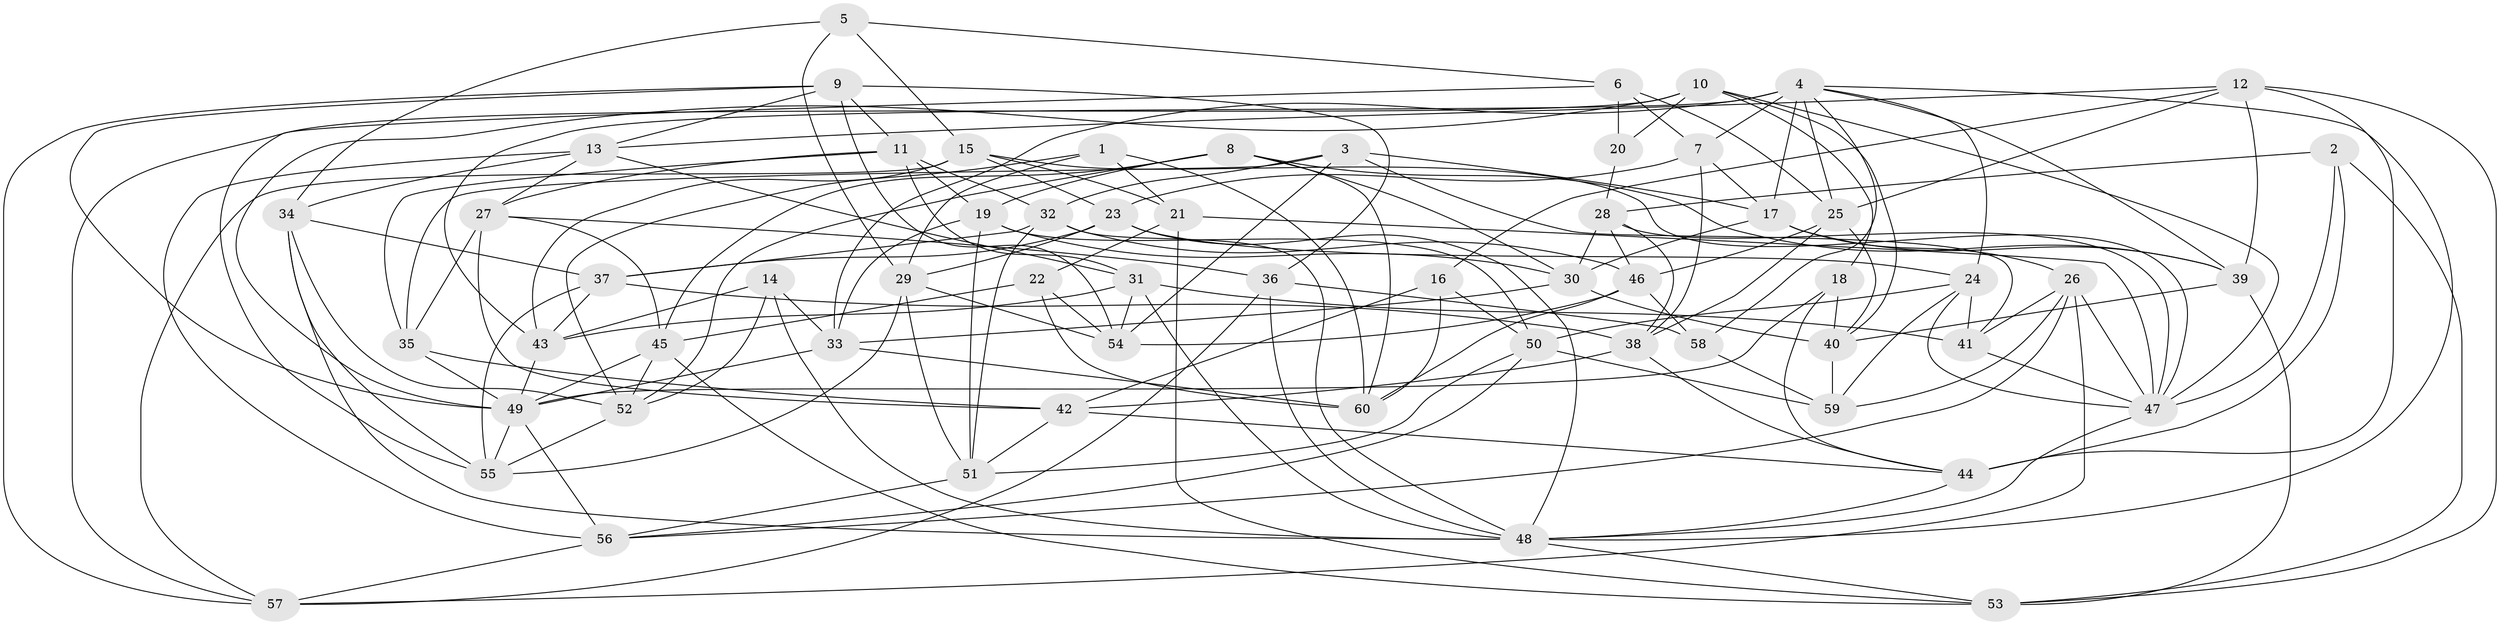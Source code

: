 // original degree distribution, {4: 1.0}
// Generated by graph-tools (version 1.1) at 2025/26/03/09/25 03:26:51]
// undirected, 60 vertices, 173 edges
graph export_dot {
graph [start="1"]
  node [color=gray90,style=filled];
  1;
  2;
  3;
  4;
  5;
  6;
  7;
  8;
  9;
  10;
  11;
  12;
  13;
  14;
  15;
  16;
  17;
  18;
  19;
  20;
  21;
  22;
  23;
  24;
  25;
  26;
  27;
  28;
  29;
  30;
  31;
  32;
  33;
  34;
  35;
  36;
  37;
  38;
  39;
  40;
  41;
  42;
  43;
  44;
  45;
  46;
  47;
  48;
  49;
  50;
  51;
  52;
  53;
  54;
  55;
  56;
  57;
  58;
  59;
  60;
  1 -- 21 [weight=1.0];
  1 -- 29 [weight=1.0];
  1 -- 52 [weight=1.0];
  1 -- 60 [weight=1.0];
  2 -- 28 [weight=1.0];
  2 -- 44 [weight=1.0];
  2 -- 47 [weight=1.0];
  2 -- 53 [weight=1.0];
  3 -- 17 [weight=1.0];
  3 -- 32 [weight=1.0];
  3 -- 35 [weight=1.0];
  3 -- 41 [weight=2.0];
  3 -- 54 [weight=1.0];
  4 -- 7 [weight=2.0];
  4 -- 17 [weight=1.0];
  4 -- 24 [weight=1.0];
  4 -- 25 [weight=1.0];
  4 -- 33 [weight=1.0];
  4 -- 39 [weight=1.0];
  4 -- 43 [weight=1.0];
  4 -- 48 [weight=1.0];
  4 -- 58 [weight=1.0];
  5 -- 6 [weight=1.0];
  5 -- 15 [weight=1.0];
  5 -- 29 [weight=1.0];
  5 -- 34 [weight=1.0];
  6 -- 7 [weight=1.0];
  6 -- 20 [weight=2.0];
  6 -- 25 [weight=1.0];
  6 -- 55 [weight=1.0];
  7 -- 17 [weight=1.0];
  7 -- 23 [weight=1.0];
  7 -- 38 [weight=1.0];
  8 -- 19 [weight=1.0];
  8 -- 30 [weight=1.0];
  8 -- 39 [weight=1.0];
  8 -- 45 [weight=1.0];
  8 -- 52 [weight=1.0];
  8 -- 60 [weight=1.0];
  9 -- 11 [weight=1.0];
  9 -- 13 [weight=1.0];
  9 -- 36 [weight=1.0];
  9 -- 49 [weight=1.0];
  9 -- 54 [weight=1.0];
  9 -- 57 [weight=1.0];
  10 -- 18 [weight=1.0];
  10 -- 20 [weight=1.0];
  10 -- 40 [weight=1.0];
  10 -- 47 [weight=1.0];
  10 -- 49 [weight=1.0];
  10 -- 57 [weight=1.0];
  11 -- 19 [weight=1.0];
  11 -- 27 [weight=1.0];
  11 -- 31 [weight=1.0];
  11 -- 32 [weight=1.0];
  11 -- 35 [weight=1.0];
  12 -- 13 [weight=1.0];
  12 -- 16 [weight=1.0];
  12 -- 25 [weight=1.0];
  12 -- 39 [weight=1.0];
  12 -- 44 [weight=1.0];
  12 -- 53 [weight=1.0];
  13 -- 27 [weight=1.0];
  13 -- 31 [weight=1.0];
  13 -- 34 [weight=1.0];
  13 -- 56 [weight=1.0];
  14 -- 33 [weight=1.0];
  14 -- 43 [weight=1.0];
  14 -- 48 [weight=1.0];
  14 -- 52 [weight=1.0];
  15 -- 21 [weight=1.0];
  15 -- 23 [weight=1.0];
  15 -- 43 [weight=1.0];
  15 -- 47 [weight=1.0];
  15 -- 57 [weight=1.0];
  16 -- 42 [weight=1.0];
  16 -- 50 [weight=1.0];
  16 -- 60 [weight=1.0];
  17 -- 26 [weight=1.0];
  17 -- 30 [weight=1.0];
  17 -- 39 [weight=1.0];
  18 -- 40 [weight=1.0];
  18 -- 44 [weight=1.0];
  18 -- 49 [weight=1.0];
  19 -- 30 [weight=1.0];
  19 -- 33 [weight=1.0];
  19 -- 50 [weight=1.0];
  19 -- 51 [weight=1.0];
  20 -- 28 [weight=1.0];
  21 -- 22 [weight=1.0];
  21 -- 47 [weight=2.0];
  21 -- 53 [weight=1.0];
  22 -- 45 [weight=1.0];
  22 -- 54 [weight=1.0];
  22 -- 60 [weight=1.0];
  23 -- 24 [weight=1.0];
  23 -- 29 [weight=1.0];
  23 -- 37 [weight=1.0];
  23 -- 48 [weight=1.0];
  24 -- 41 [weight=1.0];
  24 -- 47 [weight=1.0];
  24 -- 50 [weight=1.0];
  24 -- 59 [weight=1.0];
  25 -- 38 [weight=1.0];
  25 -- 40 [weight=1.0];
  25 -- 46 [weight=1.0];
  26 -- 41 [weight=1.0];
  26 -- 47 [weight=1.0];
  26 -- 56 [weight=1.0];
  26 -- 57 [weight=1.0];
  26 -- 59 [weight=1.0];
  27 -- 35 [weight=1.0];
  27 -- 36 [weight=1.0];
  27 -- 42 [weight=1.0];
  27 -- 45 [weight=1.0];
  28 -- 30 [weight=1.0];
  28 -- 38 [weight=1.0];
  28 -- 46 [weight=1.0];
  28 -- 47 [weight=1.0];
  29 -- 51 [weight=1.0];
  29 -- 54 [weight=1.0];
  29 -- 55 [weight=1.0];
  30 -- 33 [weight=1.0];
  30 -- 40 [weight=1.0];
  31 -- 41 [weight=1.0];
  31 -- 43 [weight=1.0];
  31 -- 48 [weight=1.0];
  31 -- 54 [weight=1.0];
  32 -- 37 [weight=1.0];
  32 -- 46 [weight=1.0];
  32 -- 48 [weight=1.0];
  32 -- 51 [weight=1.0];
  33 -- 49 [weight=1.0];
  33 -- 60 [weight=1.0];
  34 -- 37 [weight=1.0];
  34 -- 48 [weight=1.0];
  34 -- 52 [weight=1.0];
  34 -- 55 [weight=1.0];
  35 -- 42 [weight=1.0];
  35 -- 49 [weight=2.0];
  36 -- 48 [weight=1.0];
  36 -- 57 [weight=1.0];
  36 -- 58 [weight=2.0];
  37 -- 38 [weight=1.0];
  37 -- 43 [weight=1.0];
  37 -- 55 [weight=1.0];
  38 -- 42 [weight=1.0];
  38 -- 44 [weight=1.0];
  39 -- 40 [weight=1.0];
  39 -- 53 [weight=1.0];
  40 -- 59 [weight=1.0];
  41 -- 47 [weight=1.0];
  42 -- 44 [weight=1.0];
  42 -- 51 [weight=1.0];
  43 -- 49 [weight=1.0];
  44 -- 48 [weight=1.0];
  45 -- 49 [weight=1.0];
  45 -- 52 [weight=1.0];
  45 -- 53 [weight=1.0];
  46 -- 54 [weight=1.0];
  46 -- 58 [weight=1.0];
  46 -- 60 [weight=1.0];
  47 -- 48 [weight=1.0];
  48 -- 53 [weight=1.0];
  49 -- 55 [weight=1.0];
  49 -- 56 [weight=1.0];
  50 -- 51 [weight=1.0];
  50 -- 56 [weight=1.0];
  50 -- 59 [weight=1.0];
  51 -- 56 [weight=1.0];
  52 -- 55 [weight=1.0];
  56 -- 57 [weight=1.0];
  58 -- 59 [weight=2.0];
}
